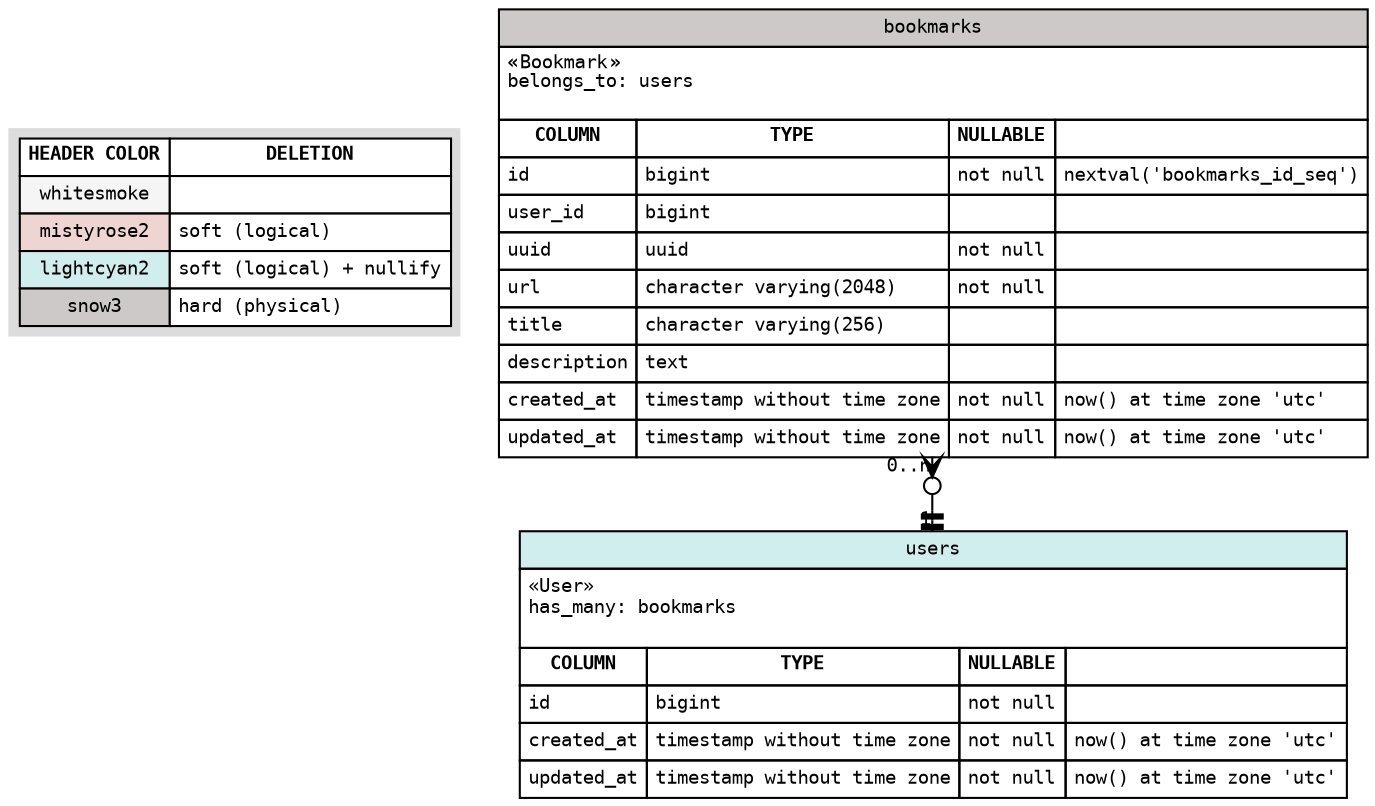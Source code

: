 /**
 * ## Links
 *
 * - [Color Names | Graphviz](https://graphviz.org/doc/info/colors.html)
 * - [Arrows Shapes | Graphviz](https://graphviz.org/doc/info/arrows.html)
 *
 * ## How to make
 *
 * ```zsh
 * % dot -T png er.dot > er.png; feh er.png
 * ```
 */
digraph ER {
  graph [fontname = "DejaVuSansMono"; fontsize = 9];
  node  [fontname = "DejaVuSansMono"; fontsize = 9];
  edge  [fontname = "DejaVuSansMono"; fontsize = 9];

  /* node */

  node [ // object
    shape   = record
    rankdir = LR
  ]

  _Legend [
    label = <<table border="0" cellspacing="0" cellpadding="3">
      <tr>
        <td border="1" align="center" bgcolor="gray100"><b>HEADER COLOR</b></td>
        <td border="1" align="center" bgcolor="gray100"><b>DELETION</b></td>
      </tr>
      <tr>
        <td border="1" align="center" bgcolor="whitesmoke">whitesmoke</td>
        <td border="1" align="left" bgcolor="white"></td>
      </tr>
      <tr>
        <td border="1" align="center" bgcolor="mistyrose2">mistyrose2</td>
        <td border="1" align="left" bgcolor="white">soft (logical)</td>
      </tr>
      <tr>
        <td border="1" align="center" bgcolor="lightcyan2">lightcyan2</td>
        <td border="1" align="left" bgcolor="white">soft (logical) + nullify</td>
      </tr>
      <tr>
        <td border="1" align="center" bgcolor="snow3">snow3</td>
        <td border="1" align="left" bgcolor="white">hard (physical)</td>
      </tr>
    </table>>
    shape     = "none"
    style     = "filled"
    margin    = "0.07,0.07"
    fontcolor = "black"
    fillcolor = "gainsboro"
  ]

  User [
    label = <<table border="0" cellspacing="0" cellpadding="3">
      <tr><td border="1" colspan="4" align="center" bgcolor="lightcyan2">users</td></tr>
      <tr>
        <td border="1" colspan="4" align="left">
«User»<br align="left"/>
has_many: bookmarks<br align="left"/>
        </td>
      </tr>
      <tr>
        <td border="1" align="center"><b>COLUMN</b></td>
        <td border="1" align="center"><b>TYPE</b></td>
        <td border="1" align="center"><b>NULLABLE</b></td>
        <td border="1" align="center"></td>
      </tr>
      <tr>
        <td border="1" align="left">id</td>
        <td border="1" align="left">bigint</td>
        <td border="1" align="left">not null</td>
        <td border="1" align="left"></td>
      </tr>
      <tr>
        <td border="1" align="left">created_at</td>
        <td border="1" align="left">timestamp without time zone</td>
        <td border="1" align="left">not null</td>
        <td border="1" align="left">now() at time zone 'utc'</td>
      </tr>
      <tr>
        <td border="1" align="left">updated_at</td>
        <td border="1" align="left">timestamp without time zone</td>
        <td border="1" align="left">not null</td>
        <td border="1" align="left">now() at time zone 'utc'</td>
      </tr>
    </table>>
    shape     = "none"
    style     = ""
    margin    = "0"
    fontcolor = "black"
    fillcolor = ""
  ]

  Bookmark [
    label = <<table border="0" cellspacing="0" cellpadding="3">
      <tr><td border="1" colspan="4" align="center" bgcolor="snow3">bookmarks</td></tr>
      <tr>
        <td border="1" colspan="4" align="left">
<b>«</b>Bookmark<b>»</b><br align="left"/>
belongs_to: users<br align="left"/>
        </td>
      </tr>
      <tr>
        <td border="1" align="center"><b>COLUMN</b></td>
        <td border="1" align="center"><b>TYPE</b></td>
        <td border="1" align="center"><b>NULLABLE</b></td>
        <td border="1" align="center"></td>
      </tr>
      <tr>
        <td border="1" align="left">id</td>
        <td border="1" align="left">bigint</td>
        <td border="1" align="left">not null</td>
        <td border="1" align="left">nextval('bookmarks_id_seq')</td>
      </tr>
      <tr>
        <td border="1" align="left">user_id</td>
        <td border="1" align="left">bigint</td>
        <td border="1" align="left"></td>
        <td border="1" align="left"></td>
      </tr>
      <tr>
        <td border="1" align="left">uuid</td>
        <td border="1" align="left">uuid</td>
        <td border="1" align="left">not null</td>
        <td border="1" align="left"></td>
      </tr>
      <tr>
        <td border="1" align="left">url</td>
        <td border="1" align="left">character varying(2048)</td>
        <td border="1" align="left">not null</td>
        <td border="1" align="left"></td>
      </tr>
      <tr>
        <td border="1" align="left">title</td>
        <td border="1" align="left">character varying(256)</td>
        <td border="1" align="left"></td>
        <td border="1" align="left"></td>
      </tr>
      <tr>
        <td border="1" align="left">description</td>
        <td border="1" align="left">text</td>
        <td border="1" align="left"></td>
        <td border="1" align="left"></td>
      </tr>
      <tr>
        <td border="1" align="left">created_at</td>
        <td border="1" align="left">timestamp without time zone</td>
        <td border="1" align="left">not null</td>
        <td border="1" align="left">now() at time zone 'utc'</td>
      </tr>
      <tr>
        <td border="1" align="left">updated_at</td>
        <td border="1" align="left">timestamp without time zone</td>
        <td border="1" align="left">not null</td>
        <td border="1" align="left">now() at time zone 'utc'</td>
      </tr>
    </table>>
    shape     = "none"
    style     = ""
    margin    = "0"
    fontcolor = "black"
    fillcolor = ""
  ]

  edge [ // relation
    shape   = record
    rankdir = LR
  ]

  /* layout */

  // NOTE:
  //
  // zero or many: crowodot
  // one or many:  crowtee
  // many:         crow
  // one:          teetee
  // zero or one:  teeodot

  edge [ // belongs_to -> has_many (zero or many)
    arrowhead = teetee
    arrowtail = crowodot
    headlabel = "1"
    taillabel = "0..n"
    dir       = both
  ]

  Bookmark -> User

  edge [ // belongs_to -> has_many (one or many)
    arrowhead = teetee
    arrowtail = crowtee
    headlabel = "1"
    taillabel = "1..n"
    dir       = both
  ]

  edge [ // belongs_to -> has_one
    arrowhead = teetee
    arrowtail = none
    headlabel = "1"
    taillabel = "1"
    dir       = both
  ]

  edge [ // has_many (zero or many) <-> has_many (zero or many)
    arrowhead = crowodot
    arrowtail = crowodot
    headlabel = "0..n"
    taillabel = "0..n"
    dir       = both
  ]

  edge [ // has_many (many)
    arrowhead = crow
    arrowtail = none
    headlabel = ""
    taillabel = ""
    dir       = both
  ]

  edge [ // belongs_to
    arrowhead = none
    arrowtail = none
    headlabel = ""
    taillabel = ""
    dir       = both
  ]

  edge [ // has_one (one)
    arrowhead = teetee
    arrowtail = none
    headlabel = ""
    taillabel = ""
    dir       = both
  ]

  edge [ // has_one (zero or one)
    arrowhead = teeodot
    arrowtail = none
    headlabel = ""
    taillabel = ""
    dir       = both
  ]

  {rank = same; _Legend};
  {rank = same; User};
  {rank = same; Bookmark};
}
